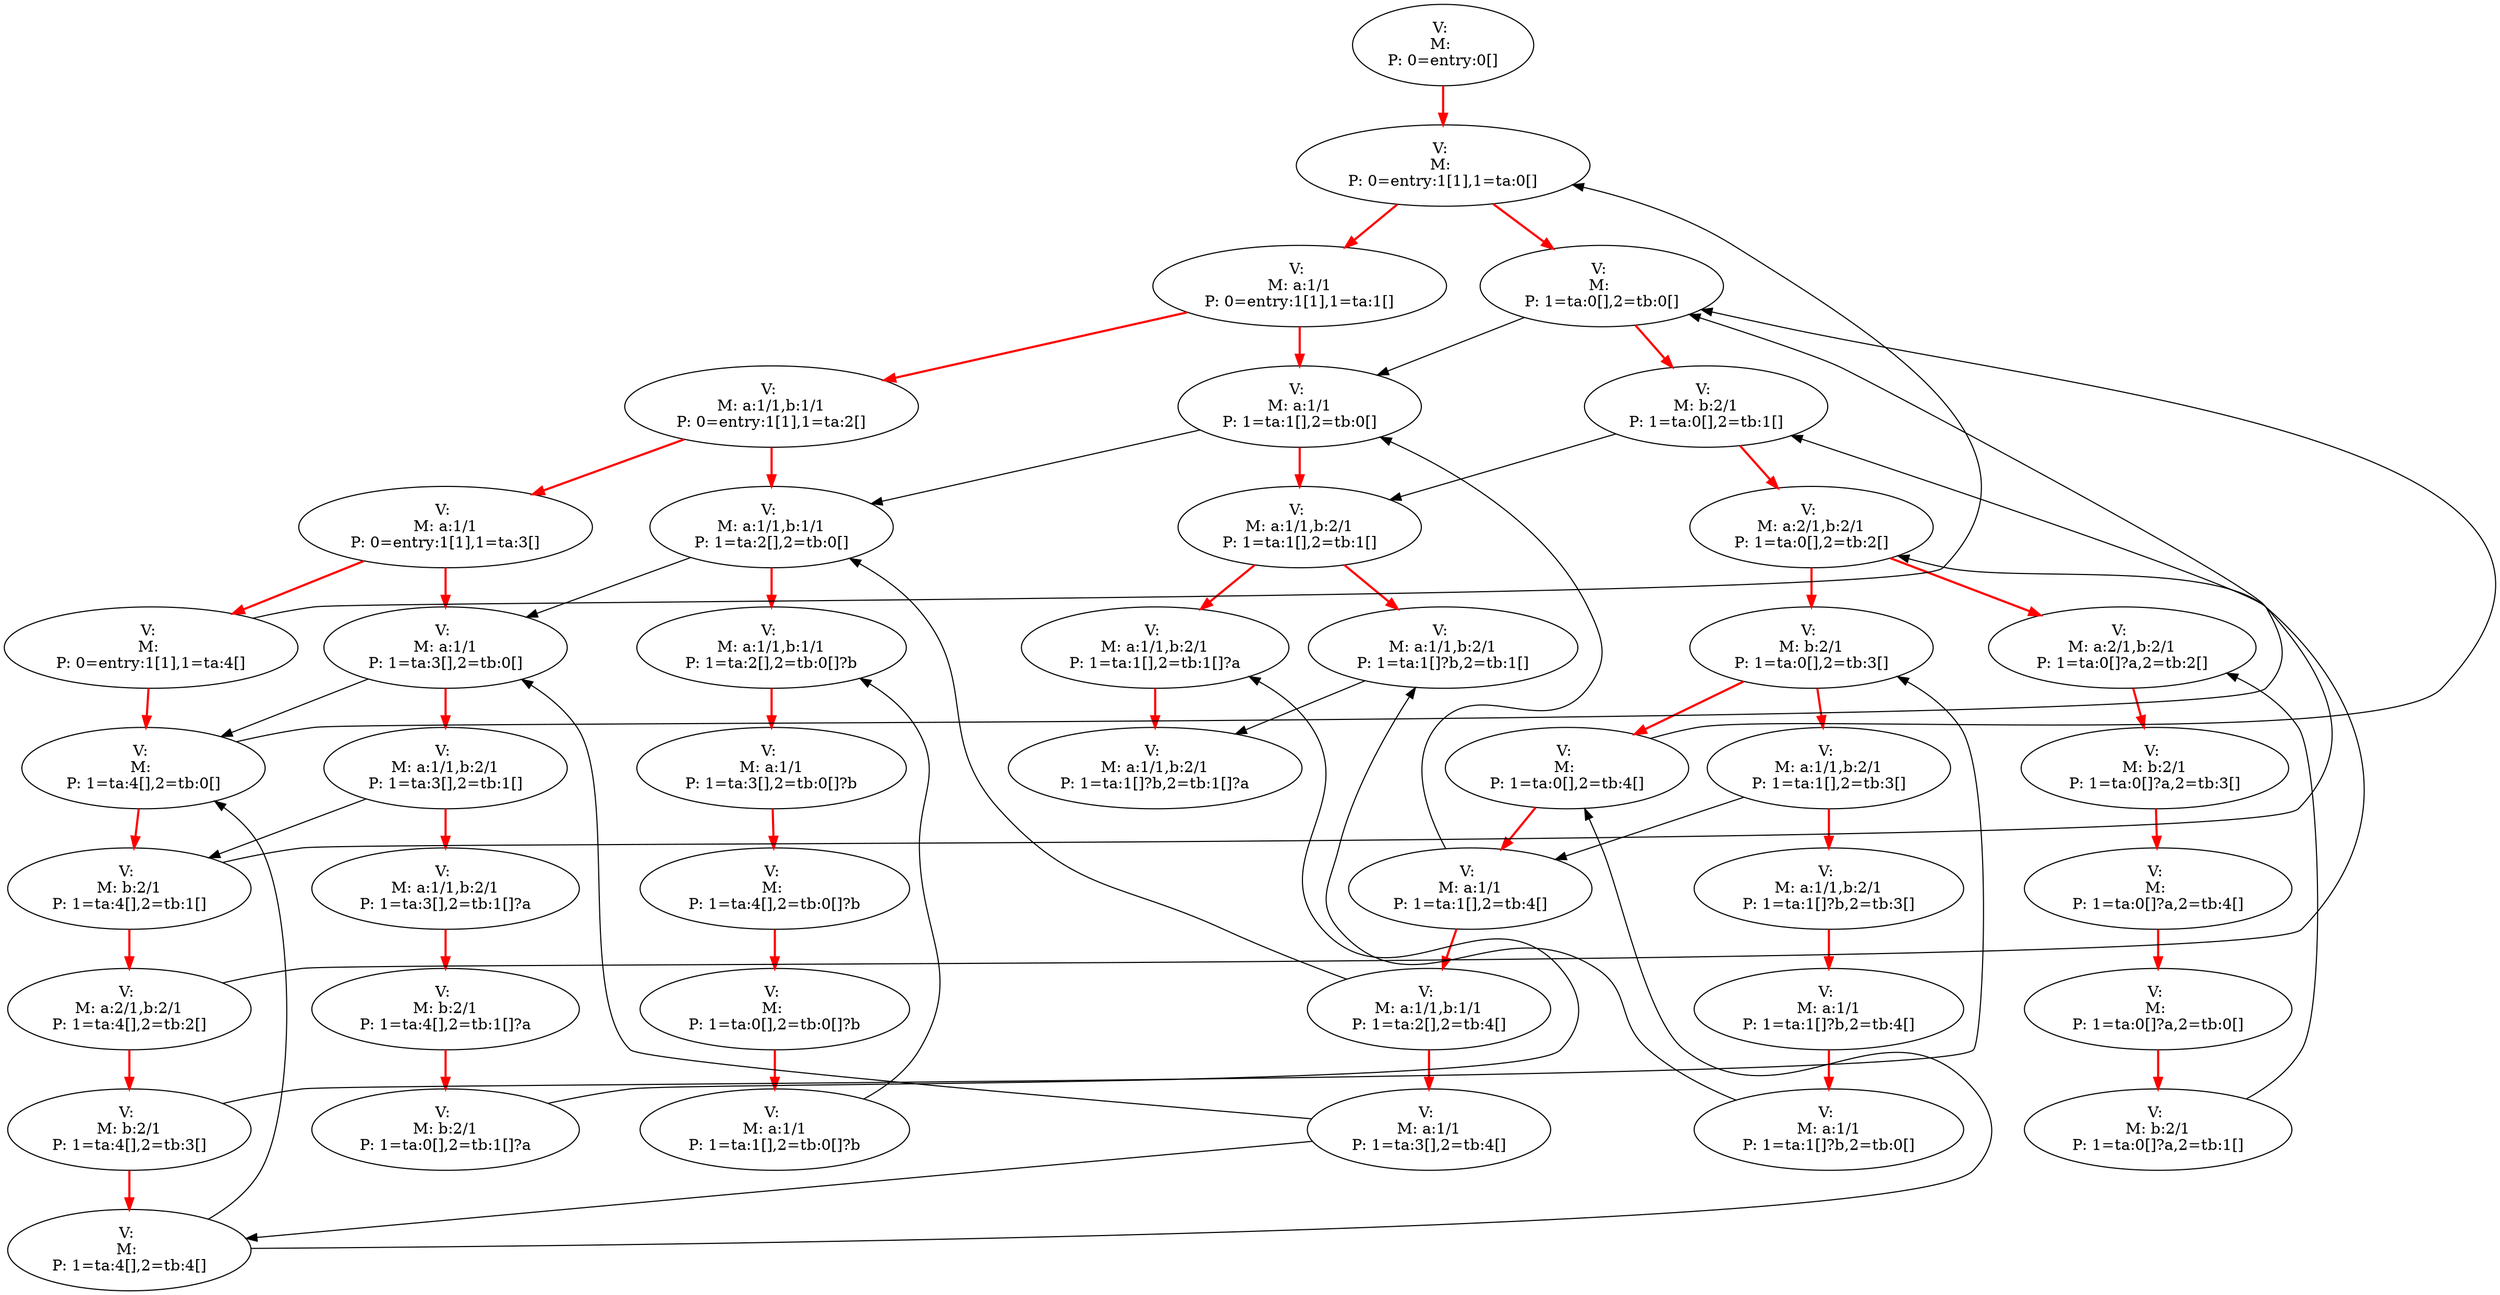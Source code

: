 digraph g {
1 [label = "V: \nM: \nP: 0=entry:0[]"]
2 [label = "V: \nM: \nP: 0=entry:1[1],1=ta:0[]"]
3 [label = "V: \nM: a:1/1\nP: 0=entry:1[1],1=ta:1[]"]
4 [label = "V: \nM: \nP: 1=ta:0[],2=tb:0[]"]
5 [label = "V: \nM: a:1/1,b:1/1\nP: 0=entry:1[1],1=ta:2[]"]
6 [label = "V: \nM: a:1/1\nP: 1=ta:1[],2=tb:0[]"]
7 [label = "V: \nM: b:2/1\nP: 1=ta:0[],2=tb:1[]"]
8 [label = "V: \nM: a:1/1\nP: 0=entry:1[1],1=ta:3[]"]
9 [label = "V: \nM: a:1/1,b:1/1\nP: 1=ta:2[],2=tb:0[]"]
10 [label = "V: \nM: a:1/1,b:2/1\nP: 1=ta:1[],2=tb:1[]"]
11 [label = "V: \nM: a:2/1,b:2/1\nP: 1=ta:0[],2=tb:2[]"]
12 [label = "V: \nM: \nP: 0=entry:1[1],1=ta:4[]"]
13 [label = "V: \nM: a:1/1\nP: 1=ta:3[],2=tb:0[]"]
14 [label = "V: \nM: a:1/1,b:1/1\nP: 1=ta:2[],2=tb:0[]?b"]
15 [label = "V: \nM: a:1/1,b:2/1\nP: 1=ta:1[],2=tb:1[]?a"]
16 [label = "V: \nM: a:1/1,b:2/1\nP: 1=ta:1[]?b,2=tb:1[]"]
17 [label = "V: \nM: b:2/1\nP: 1=ta:0[],2=tb:3[]"]
18 [label = "V: \nM: a:2/1,b:2/1\nP: 1=ta:0[]?a,2=tb:2[]"]
19 [label = "V: \nM: \nP: 1=ta:4[],2=tb:0[]"]
20 [label = "V: \nM: a:1/1,b:2/1\nP: 1=ta:3[],2=tb:1[]"]
21 [label = "V: \nM: a:1/1\nP: 1=ta:3[],2=tb:0[]?b"]
22 [label = "V: \nM: a:1/1,b:2/1\nP: 1=ta:1[]?b,2=tb:1[]?a"]
23 [label = "V: \nM: \nP: 1=ta:0[],2=tb:4[]"]
24 [label = "V: \nM: a:1/1,b:2/1\nP: 1=ta:1[],2=tb:3[]"]
25 [label = "V: \nM: b:2/1\nP: 1=ta:0[]?a,2=tb:3[]"]
26 [label = "V: \nM: b:2/1\nP: 1=ta:4[],2=tb:1[]"]
27 [label = "V: \nM: a:1/1,b:2/1\nP: 1=ta:3[],2=tb:1[]?a"]
28 [label = "V: \nM: \nP: 1=ta:4[],2=tb:0[]?b"]
29 [label = "V: \nM: a:1/1\nP: 1=ta:1[],2=tb:4[]"]
30 [label = "V: \nM: a:1/1,b:2/1\nP: 1=ta:1[]?b,2=tb:3[]"]
31 [label = "V: \nM: \nP: 1=ta:0[]?a,2=tb:4[]"]
32 [label = "V: \nM: a:2/1,b:2/1\nP: 1=ta:4[],2=tb:2[]"]
33 [label = "V: \nM: b:2/1\nP: 1=ta:4[],2=tb:1[]?a"]
34 [label = "V: \nM: \nP: 1=ta:0[],2=tb:0[]?b"]
35 [label = "V: \nM: a:1/1,b:1/1\nP: 1=ta:2[],2=tb:4[]"]
36 [label = "V: \nM: a:1/1\nP: 1=ta:1[]?b,2=tb:4[]"]
37 [label = "V: \nM: \nP: 1=ta:0[]?a,2=tb:0[]"]
38 [label = "V: \nM: b:2/1\nP: 1=ta:4[],2=tb:3[]"]
39 [label = "V: \nM: b:2/1\nP: 1=ta:0[],2=tb:1[]?a"]
40 [label = "V: \nM: a:1/1\nP: 1=ta:1[],2=tb:0[]?b"]
41 [label = "V: \nM: a:1/1\nP: 1=ta:3[],2=tb:4[]"]
42 [label = "V: \nM: a:1/1\nP: 1=ta:1[]?b,2=tb:0[]"]
43 [label = "V: \nM: b:2/1\nP: 1=ta:0[]?a,2=tb:1[]"]
44 [label = "V: \nM: \nP: 1=ta:4[],2=tb:4[]"]
1 -> 2 [style=bold, color=red, weight=10]
2 -> 4 [style=bold, color=red, weight=10]
2 -> 3 [style=bold, color=red, weight=10]
3 -> 6 [style=bold, color=red, weight=10]
3 -> 5 [style=bold, color=red, weight=10]
4 -> 6 [constraint=false]
4 -> 7 [style=bold, color=red, weight=10]
5 -> 9 [style=bold, color=red, weight=10]
5 -> 8 [style=bold, color=red, weight=10]
6 -> 9 [constraint=false]
6 -> 10 [style=bold, color=red, weight=10]
7 -> 10 [constraint=false]
7 -> 11 [style=bold, color=red, weight=10]
8 -> 13 [style=bold, color=red, weight=10]
8 -> 12 [style=bold, color=red, weight=10]
9 -> 13 [constraint=false]
9 -> 14 [style=bold, color=red, weight=10]
10 -> 16 [style=bold, color=red, weight=10]
10 -> 15 [style=bold, color=red, weight=10]
11 -> 18 [style=bold, color=red, weight=10]
11 -> 17 [style=bold, color=red, weight=10]
12 -> 19 [style=bold, color=red, weight=10]
12 -> 2 [constraint=false]
13 -> 19 [constraint=false]
13 -> 20 [style=bold, color=red, weight=10]
14 -> 21 [style=bold, color=red, weight=10]
15 -> 22 [style=bold, color=red, weight=10]
16 -> 22 [constraint=false]
17 -> 24 [style=bold, color=red, weight=10]
17 -> 23 [style=bold, color=red, weight=10]
18 -> 25 [style=bold, color=red, weight=10]
19 -> 4 [constraint=false]
19 -> 26 [style=bold, color=red, weight=10]
20 -> 26 [constraint=false]
20 -> 27 [style=bold, color=red, weight=10]
21 -> 28 [style=bold, color=red, weight=10]
23 -> 29 [style=bold, color=red, weight=10]
23 -> 4 [constraint=false]
24 -> 30 [style=bold, color=red, weight=10]
24 -> 29 [constraint=false]
25 -> 31 [style=bold, color=red, weight=10]
26 -> 7 [constraint=false]
26 -> 32 [style=bold, color=red, weight=10]
27 -> 33 [style=bold, color=red, weight=10]
28 -> 34 [style=bold, color=red, weight=10]
29 -> 35 [style=bold, color=red, weight=10]
29 -> 6 [constraint=false]
30 -> 36 [style=bold, color=red, weight=10]
31 -> 37 [style=bold, color=red, weight=10]
32 -> 11 [constraint=false]
32 -> 38 [style=bold, color=red, weight=10]
33 -> 39 [style=bold, color=red, weight=10]
34 -> 40 [style=bold, color=red, weight=10]
35 -> 41 [style=bold, color=red, weight=10]
35 -> 9 [constraint=false]
36 -> 42 [style=bold, color=red, weight=10]
37 -> 43 [style=bold, color=red, weight=10]
38 -> 17 [constraint=false]
38 -> 44 [style=bold, color=red, weight=10]
39 -> 15 [constraint=false]
40 -> 14 [constraint=false]
41 -> 44 [constraint=false]
41 -> 13 [constraint=false]
42 -> 16 [constraint=false]
43 -> 18 [constraint=false]
44 -> 23 [constraint=false]
44 -> 19 [constraint=false]
}